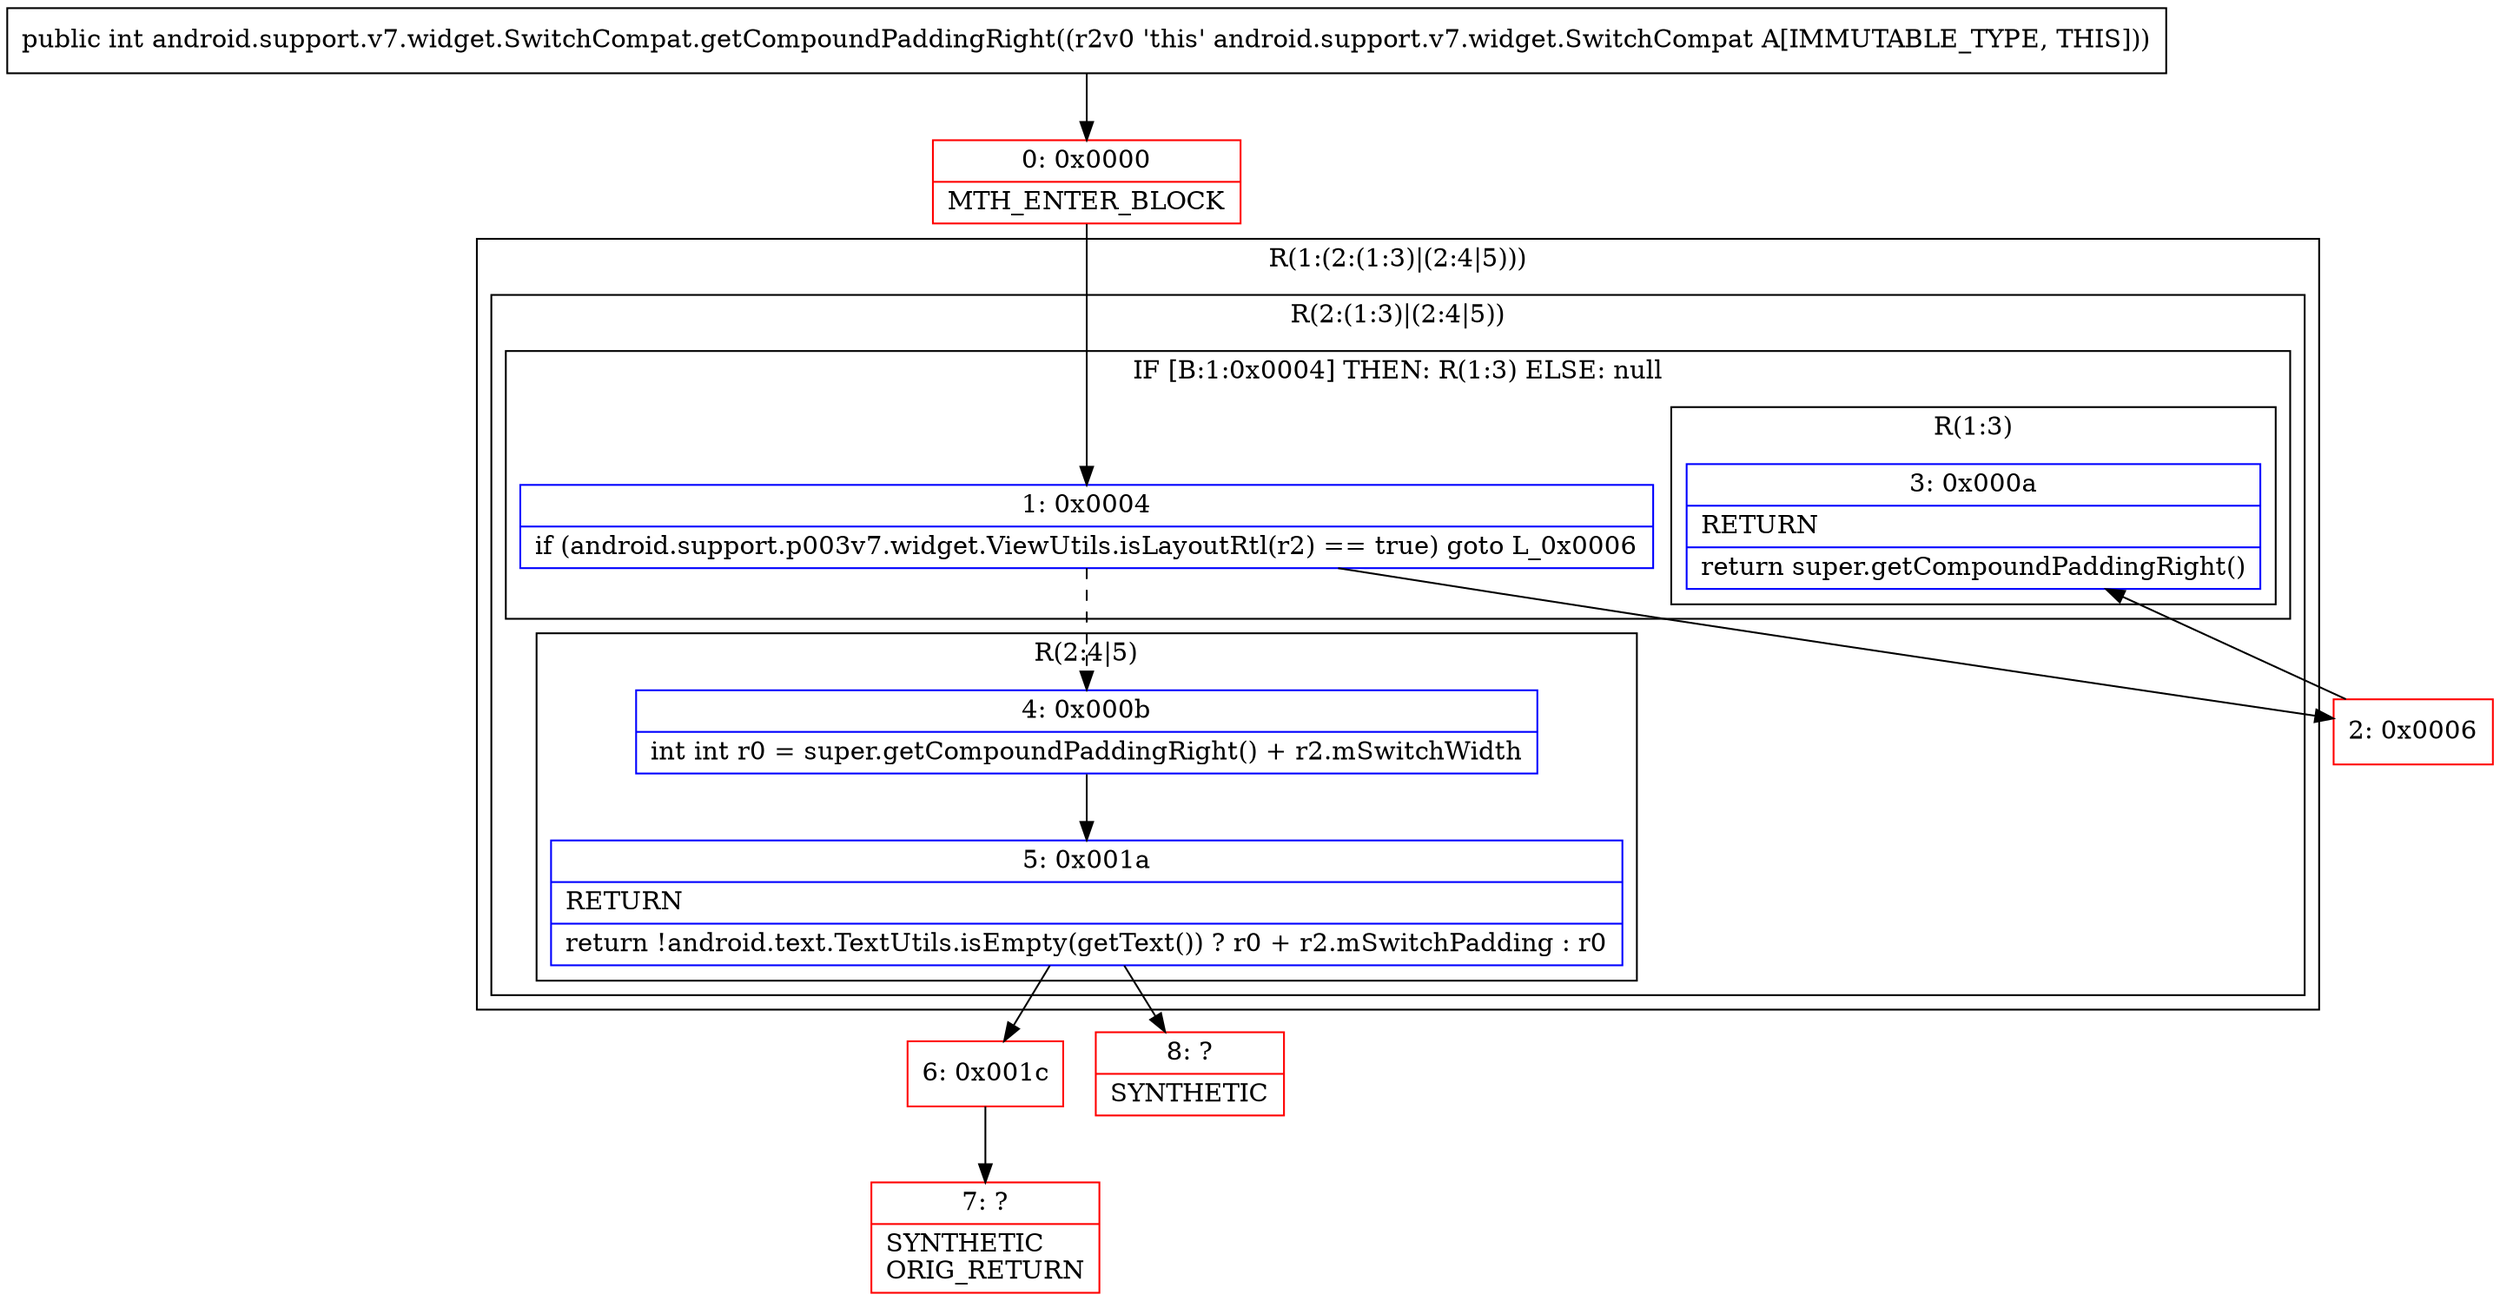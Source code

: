 digraph "CFG forandroid.support.v7.widget.SwitchCompat.getCompoundPaddingRight()I" {
subgraph cluster_Region_1672942923 {
label = "R(1:(2:(1:3)|(2:4|5)))";
node [shape=record,color=blue];
subgraph cluster_Region_1764882777 {
label = "R(2:(1:3)|(2:4|5))";
node [shape=record,color=blue];
subgraph cluster_IfRegion_1030296851 {
label = "IF [B:1:0x0004] THEN: R(1:3) ELSE: null";
node [shape=record,color=blue];
Node_1 [shape=record,label="{1\:\ 0x0004|if (android.support.p003v7.widget.ViewUtils.isLayoutRtl(r2) == true) goto L_0x0006\l}"];
subgraph cluster_Region_73879378 {
label = "R(1:3)";
node [shape=record,color=blue];
Node_3 [shape=record,label="{3\:\ 0x000a|RETURN\l|return super.getCompoundPaddingRight()\l}"];
}
}
subgraph cluster_Region_961216601 {
label = "R(2:4|5)";
node [shape=record,color=blue];
Node_4 [shape=record,label="{4\:\ 0x000b|int int r0 = super.getCompoundPaddingRight() + r2.mSwitchWidth\l}"];
Node_5 [shape=record,label="{5\:\ 0x001a|RETURN\l|return !android.text.TextUtils.isEmpty(getText()) ? r0 + r2.mSwitchPadding : r0\l}"];
}
}
}
Node_0 [shape=record,color=red,label="{0\:\ 0x0000|MTH_ENTER_BLOCK\l}"];
Node_2 [shape=record,color=red,label="{2\:\ 0x0006}"];
Node_6 [shape=record,color=red,label="{6\:\ 0x001c}"];
Node_7 [shape=record,color=red,label="{7\:\ ?|SYNTHETIC\lORIG_RETURN\l}"];
Node_8 [shape=record,color=red,label="{8\:\ ?|SYNTHETIC\l}"];
MethodNode[shape=record,label="{public int android.support.v7.widget.SwitchCompat.getCompoundPaddingRight((r2v0 'this' android.support.v7.widget.SwitchCompat A[IMMUTABLE_TYPE, THIS])) }"];
MethodNode -> Node_0;
Node_1 -> Node_2;
Node_1 -> Node_4[style=dashed];
Node_4 -> Node_5;
Node_5 -> Node_6;
Node_5 -> Node_8;
Node_0 -> Node_1;
Node_2 -> Node_3;
Node_6 -> Node_7;
}

